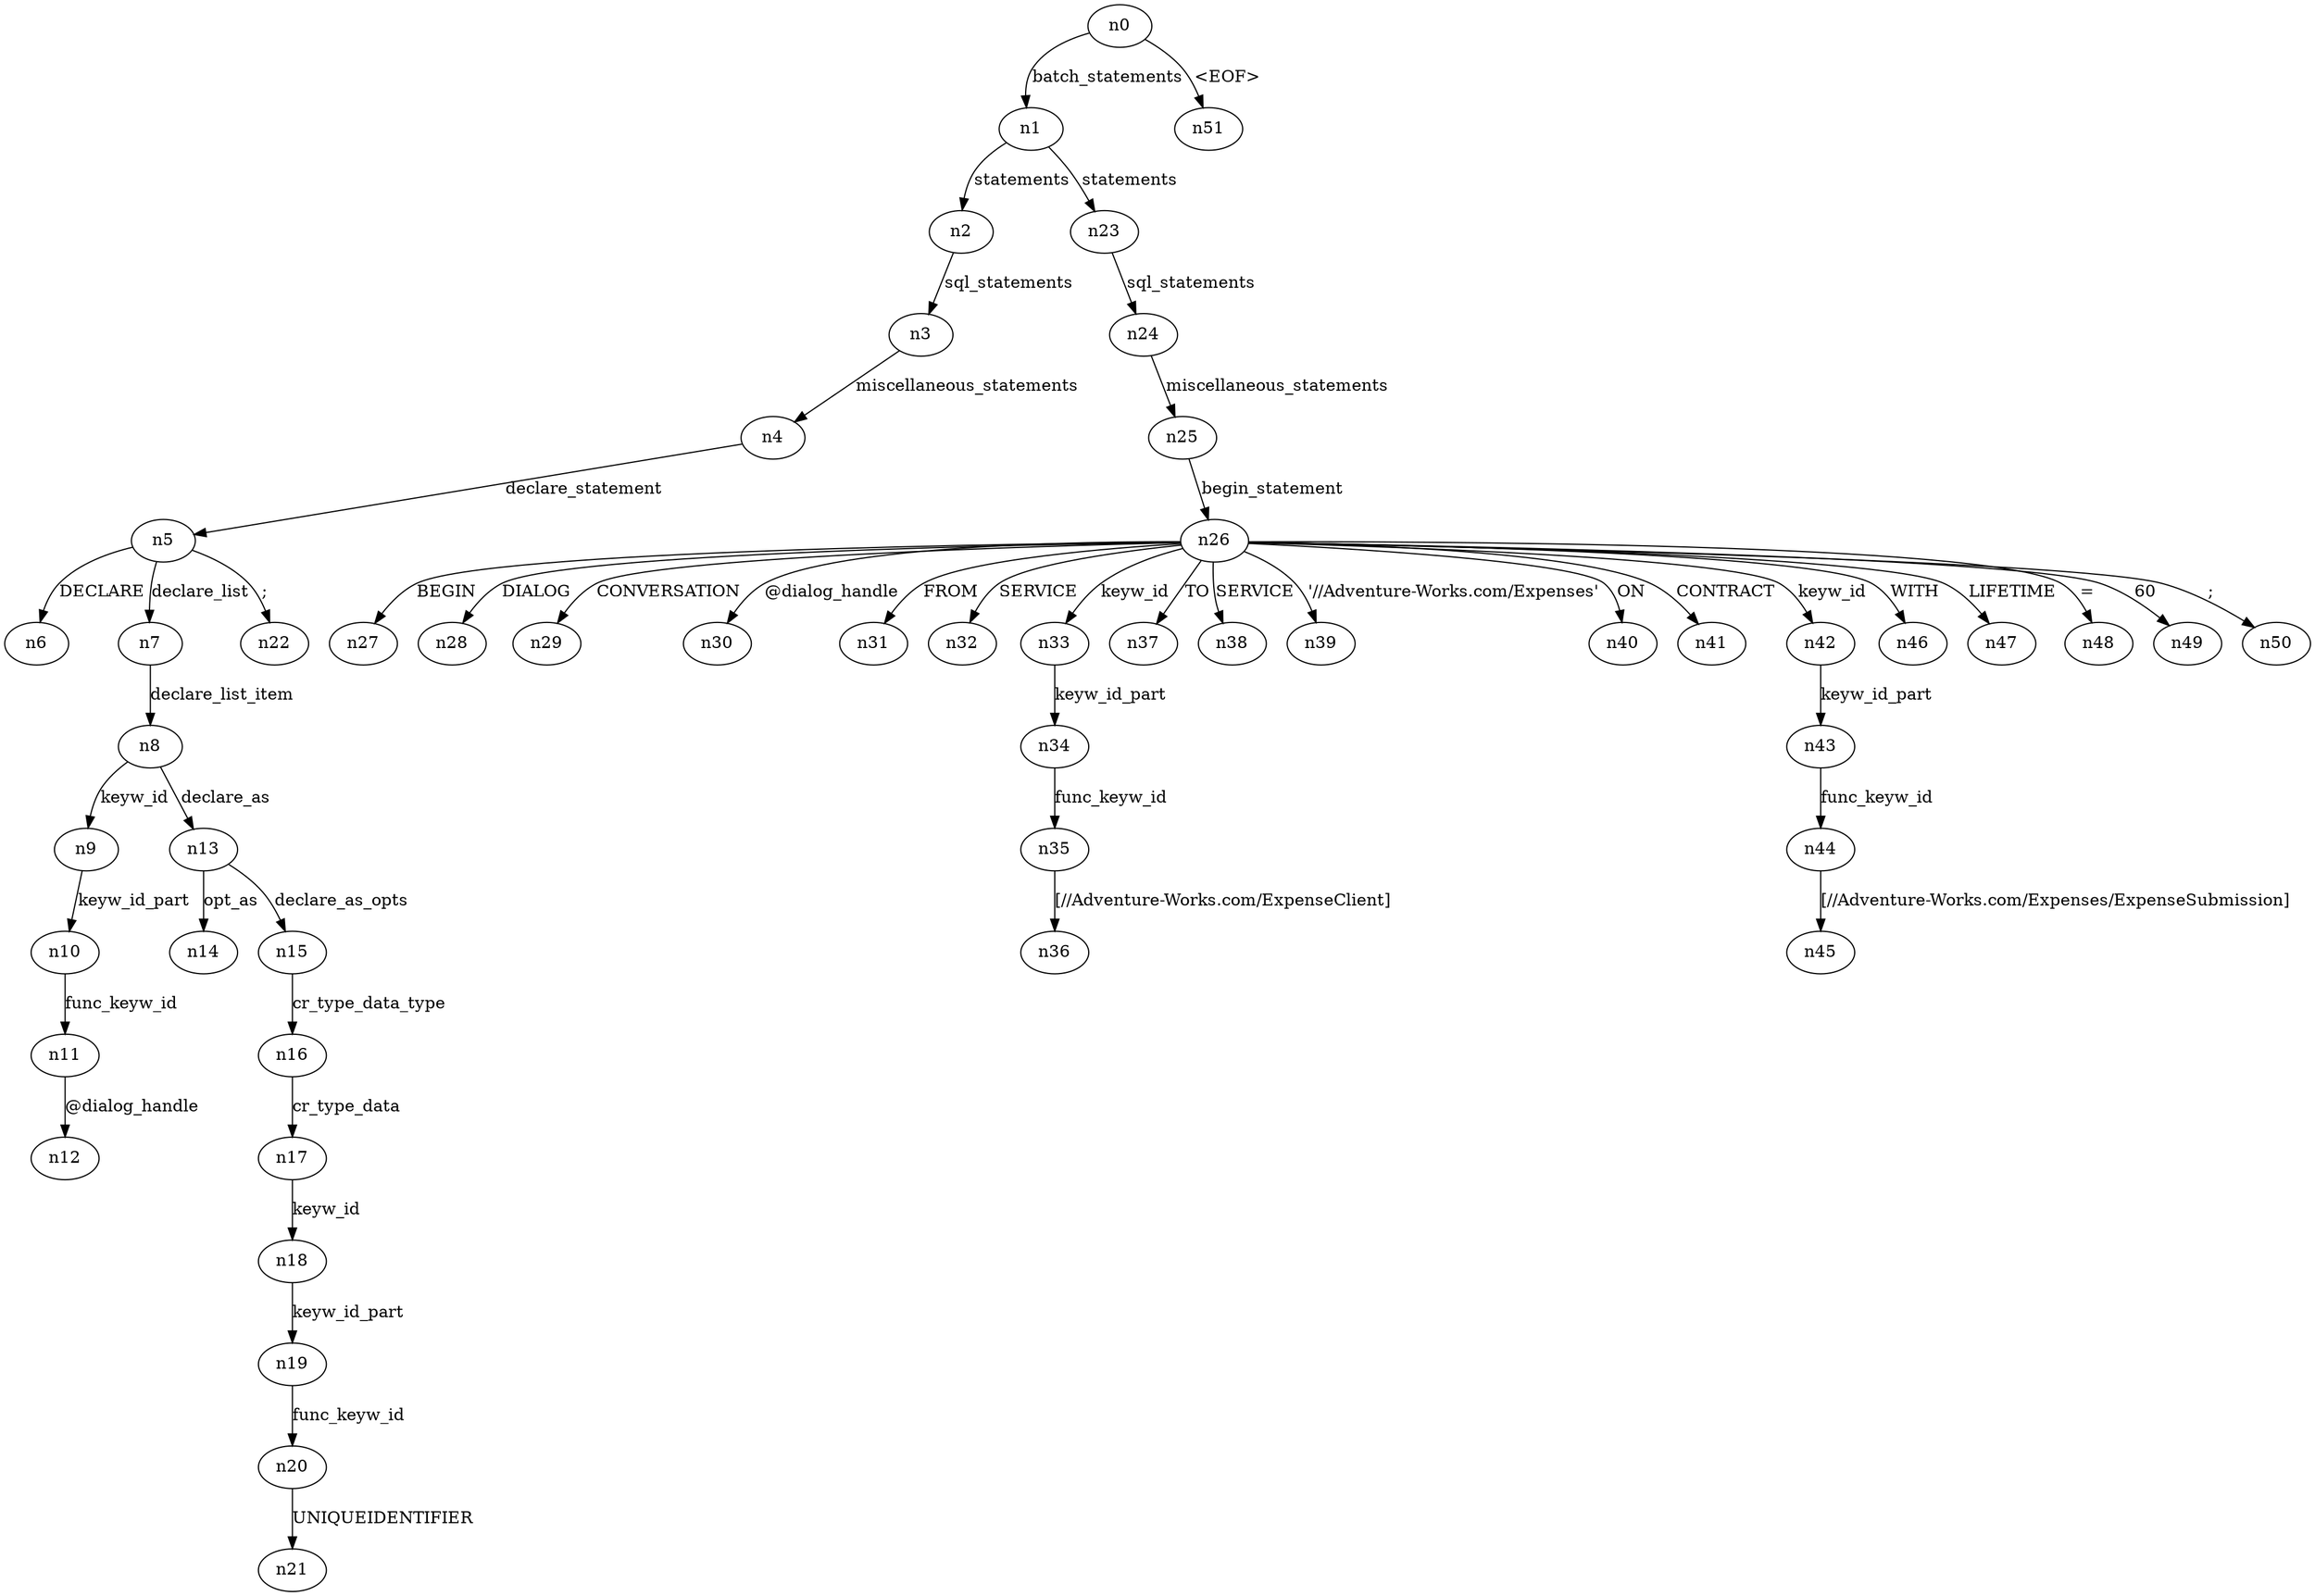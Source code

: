 digraph ParseTree {
  n0 -> n1 [label="batch_statements"];
  n1 -> n2 [label="statements"];
  n2 -> n3 [label="sql_statements"];
  n3 -> n4 [label="miscellaneous_statements"];
  n4 -> n5 [label="declare_statement"];
  n5 -> n6 [label="DECLARE"];
  n5 -> n7 [label="declare_list"];
  n7 -> n8 [label="declare_list_item"];
  n8 -> n9 [label="keyw_id"];
  n9 -> n10 [label="keyw_id_part"];
  n10 -> n11 [label="func_keyw_id"];
  n11 -> n12 [label="@dialog_handle"];
  n8 -> n13 [label="declare_as"];
  n13 -> n14 [label="opt_as"];
  n13 -> n15 [label="declare_as_opts"];
  n15 -> n16 [label="cr_type_data_type"];
  n16 -> n17 [label="cr_type_data"];
  n17 -> n18 [label="keyw_id"];
  n18 -> n19 [label="keyw_id_part"];
  n19 -> n20 [label="func_keyw_id"];
  n20 -> n21 [label="UNIQUEIDENTIFIER"];
  n5 -> n22 [label=";"];
  n1 -> n23 [label="statements"];
  n23 -> n24 [label="sql_statements"];
  n24 -> n25 [label="miscellaneous_statements"];
  n25 -> n26 [label="begin_statement"];
  n26 -> n27 [label="BEGIN"];
  n26 -> n28 [label="DIALOG"];
  n26 -> n29 [label="CONVERSATION"];
  n26 -> n30 [label="@dialog_handle"];
  n26 -> n31 [label="FROM"];
  n26 -> n32 [label="SERVICE"];
  n26 -> n33 [label="keyw_id"];
  n33 -> n34 [label="keyw_id_part"];
  n34 -> n35 [label="func_keyw_id"];
  n35 -> n36 [label="[//Adventure-Works.com/ExpenseClient]"];
  n26 -> n37 [label="TO"];
  n26 -> n38 [label="SERVICE"];
  n26 -> n39 [label="'//Adventure-Works.com/Expenses'"];
  n26 -> n40 [label="ON"];
  n26 -> n41 [label="CONTRACT"];
  n26 -> n42 [label="keyw_id"];
  n42 -> n43 [label="keyw_id_part"];
  n43 -> n44 [label="func_keyw_id"];
  n44 -> n45 [label="[//Adventure-Works.com/Expenses/ExpenseSubmission]"];
  n26 -> n46 [label="WITH"];
  n26 -> n47 [label="LIFETIME"];
  n26 -> n48 [label="="];
  n26 -> n49 [label="60"];
  n26 -> n50 [label=";"];
  n0 -> n51 [label="<EOF>"];
}